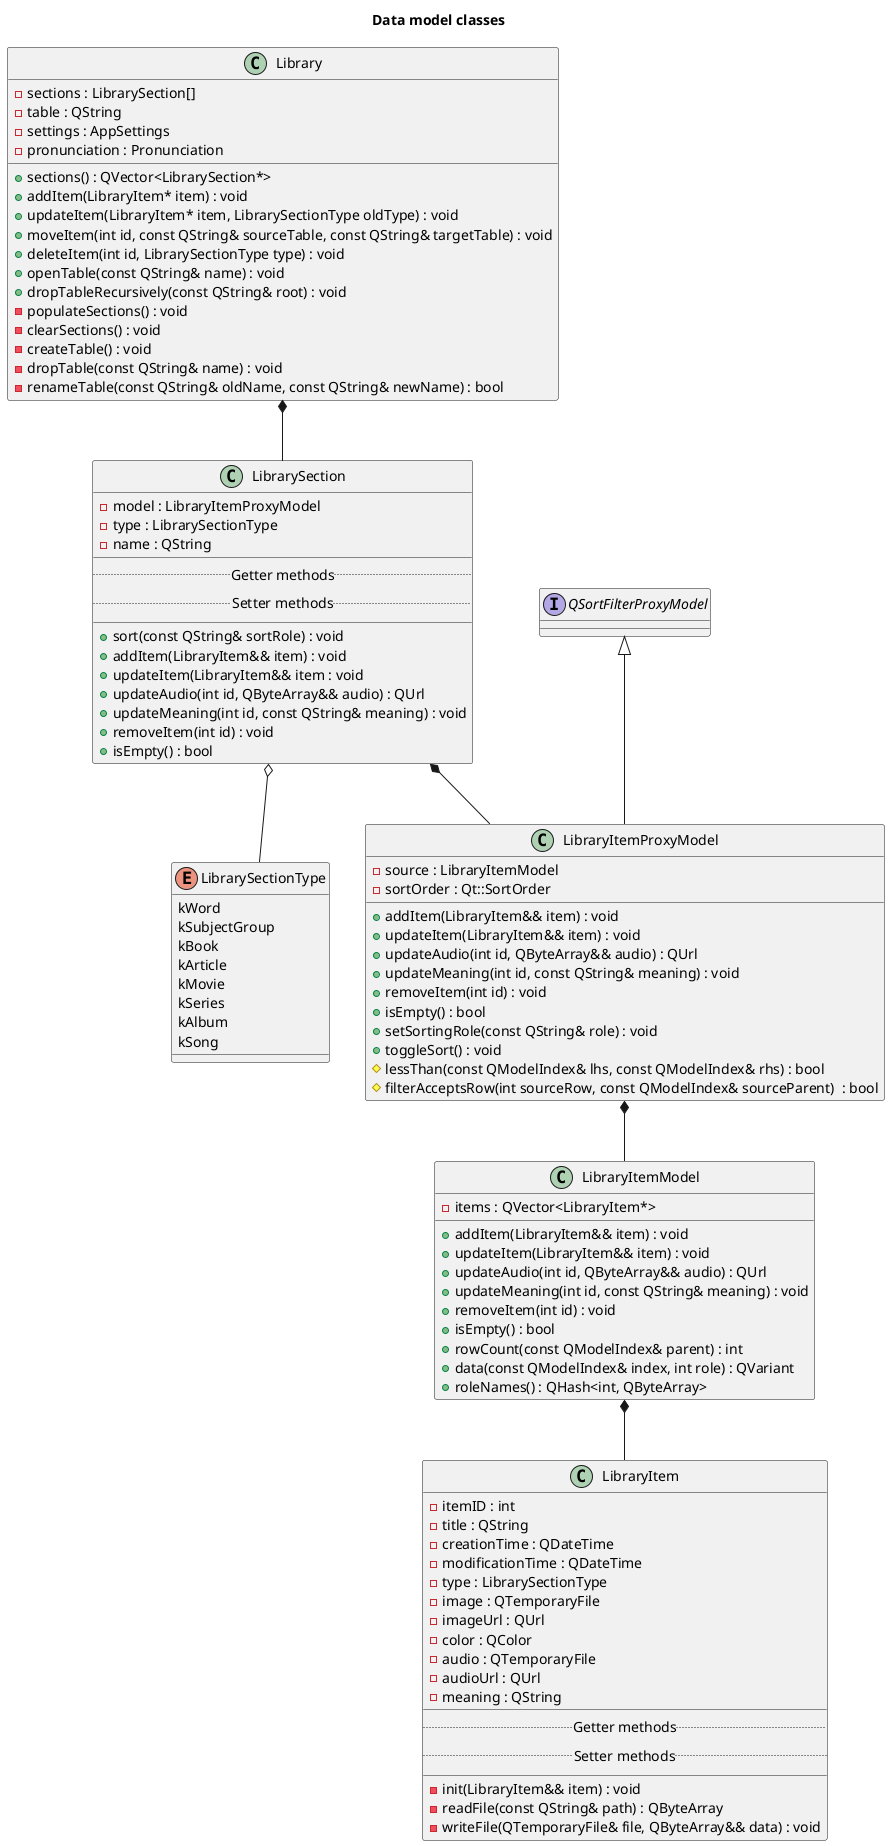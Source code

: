 @startuml

title Data model classes

class "Library" as lib {
  -sections : LibrarySection[]
  -table : QString
  -settings : AppSettings
  -pronunciation : Pronunciation
  +sections() : QVector<LibrarySection*>
  +addItem(LibraryItem* item) : void
  +updateItem(LibraryItem* item, LibrarySectionType oldType) : void
  +moveItem(int id, const QString& sourceTable, const QString& targetTable) : void
  +deleteItem(int id, LibrarySectionType type) : void
  +openTable(const QString& name) : void
  +dropTableRecursively(const QString& root) : void
  -populateSections() : void
  -clearSections() : void
  -createTable() : void
  -dropTable(const QString& name) : void
  -renameTable(const QString& oldName, const QString& newName) : bool
}

class "LibrarySection" as libSection {
  -model : LibraryItemProxyModel
  -type : LibrarySectionType
  -name : QString
  __
  .. Getter methods ..
  .. Setter methods ..
  __
  +sort(const QString& sortRole) : void
  +addItem(LibraryItem&& item) : void
  +updateItem(LibraryItem&& item : void
  +updateAudio(int id, QByteArray&& audio) : QUrl
  +updateMeaning(int id, const QString& meaning) : void
  +removeItem(int id) : void
  +isEmpty() : bool
}

enum "LibrarySectionType" as sectionType {
  kWord
  kSubjectGroup
  kBook
  kArticle
  kMovie
  kSeries
  kAlbum
  kSong
}

interface QSortFilterProxyModel

class "LibraryItemProxyModel" as proxyModel {
  -source : LibraryItemModel
  -sortOrder : Qt::SortOrder
  +addItem(LibraryItem&& item) : void
  +updateItem(LibraryItem&& item) : void
  +updateAudio(int id, QByteArray&& audio) : QUrl
  +updateMeaning(int id, const QString& meaning) : void
  +removeItem(int id) : void
  +isEmpty() : bool
  +setSortingRole(const QString& role) : void
  +toggleSort() : void
  #lessThan(const QModelIndex& lhs, const QModelIndex& rhs) : bool
  #filterAcceptsRow(int sourceRow, const QModelIndex& sourceParent)  : bool
}

class "LibraryItemModel" as itemModel {
  -items : QVector<LibraryItem*>
  +addItem(LibraryItem&& item) : void
  +updateItem(LibraryItem&& item) : void
  +updateAudio(int id, QByteArray&& audio) : QUrl
  +updateMeaning(int id, const QString& meaning) : void
  +removeItem(int id) : void
  +isEmpty() : bool
  +rowCount(const QModelIndex& parent) : int
  +data(const QModelIndex& index, int role) : QVariant
  +roleNames() : QHash<int, QByteArray>
}

class "LibraryItem" as libItem {
  -itemID : int
  -title : QString
  -creationTime : QDateTime
  -modificationTime : QDateTime
  -type : LibrarySectionType
  -image : QTemporaryFile
  -imageUrl : QUrl
  -color : QColor
  -audio : QTemporaryFile
  -audioUrl : QUrl
  -meaning : QString
  __
  .. Getter methods ..
  .. Setter methods ..
  __
  -init(LibraryItem&& item) : void
  -readFile(const QString& path) : QByteArray
  -writeFile(QTemporaryFile& file, QByteArray&& data) : void
}

QSortFilterProxyModel <|-- proxyModel
lib *-- libSection
libSection *-- proxyModel
libSection o-- sectionType
proxyModel *-- itemModel
itemModel *-- libItem

@enduml
